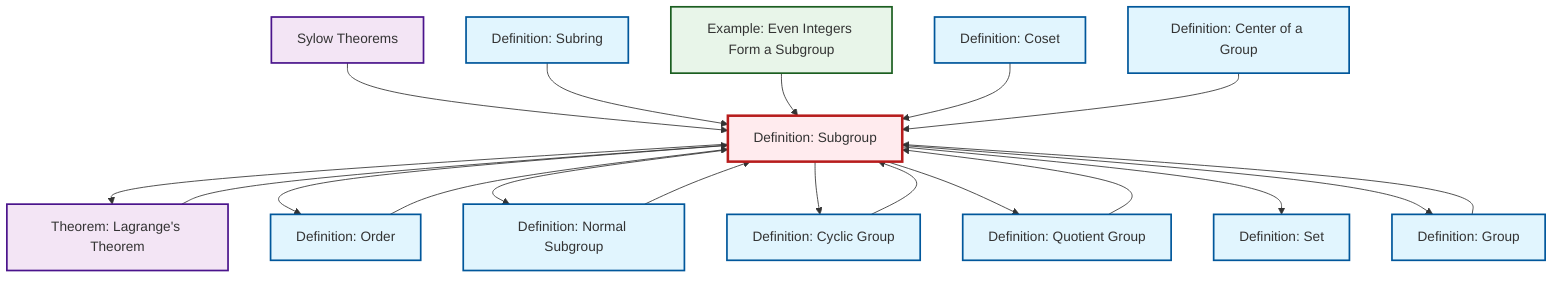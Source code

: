 graph TD
    classDef definition fill:#e1f5fe,stroke:#01579b,stroke-width:2px
    classDef theorem fill:#f3e5f5,stroke:#4a148c,stroke-width:2px
    classDef axiom fill:#fff3e0,stroke:#e65100,stroke-width:2px
    classDef example fill:#e8f5e9,stroke:#1b5e20,stroke-width:2px
    classDef current fill:#ffebee,stroke:#b71c1c,stroke-width:3px
    def-center-of-group["Definition: Center of a Group"]:::definition
    def-coset["Definition: Coset"]:::definition
    def-normal-subgroup["Definition: Normal Subgroup"]:::definition
    thm-sylow["Sylow Theorems"]:::theorem
    def-subring["Definition: Subring"]:::definition
    def-group["Definition: Group"]:::definition
    def-set["Definition: Set"]:::definition
    thm-lagrange["Theorem: Lagrange's Theorem"]:::theorem
    ex-even-integers-subgroup["Example: Even Integers Form a Subgroup"]:::example
    def-cyclic-group["Definition: Cyclic Group"]:::definition
    def-order["Definition: Order"]:::definition
    def-quotient-group["Definition: Quotient Group"]:::definition
    def-subgroup["Definition: Subgroup"]:::definition
    def-subgroup --> thm-lagrange
    thm-lagrange --> def-subgroup
    def-order --> def-subgroup
    def-cyclic-group --> def-subgroup
    def-normal-subgroup --> def-subgroup
    def-group --> def-subgroup
    def-subgroup --> def-order
    thm-sylow --> def-subgroup
    def-subgroup --> def-normal-subgroup
    def-subgroup --> def-cyclic-group
    def-subgroup --> def-quotient-group
    def-quotient-group --> def-subgroup
    def-subring --> def-subgroup
    def-subgroup --> def-set
    ex-even-integers-subgroup --> def-subgroup
    def-coset --> def-subgroup
    def-center-of-group --> def-subgroup
    def-subgroup --> def-group
    class def-subgroup current